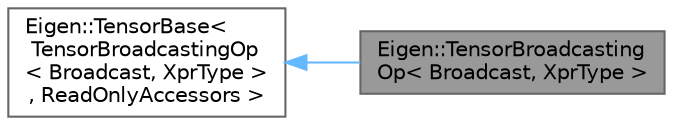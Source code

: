 digraph "Eigen::TensorBroadcastingOp&lt; Broadcast, XprType &gt;"
{
 // LATEX_PDF_SIZE
  bgcolor="transparent";
  edge [fontname=Helvetica,fontsize=10,labelfontname=Helvetica,labelfontsize=10];
  node [fontname=Helvetica,fontsize=10,shape=box,height=0.2,width=0.4];
  rankdir="LR";
  Node1 [id="Node000001",label="Eigen::TensorBroadcasting\lOp\< Broadcast, XprType \>",height=0.2,width=0.4,color="gray40", fillcolor="grey60", style="filled", fontcolor="black",tooltip=" "];
  Node2 -> Node1 [id="edge2_Node000001_Node000002",dir="back",color="steelblue1",style="solid",tooltip=" "];
  Node2 [id="Node000002",label="Eigen::TensorBase\<\l TensorBroadcastingOp\l\< Broadcast, XprType \>\l, ReadOnlyAccessors \>",height=0.2,width=0.4,color="gray40", fillcolor="white", style="filled",URL="$class_eigen_1_1_tensor_base.html",tooltip=" "];
}
